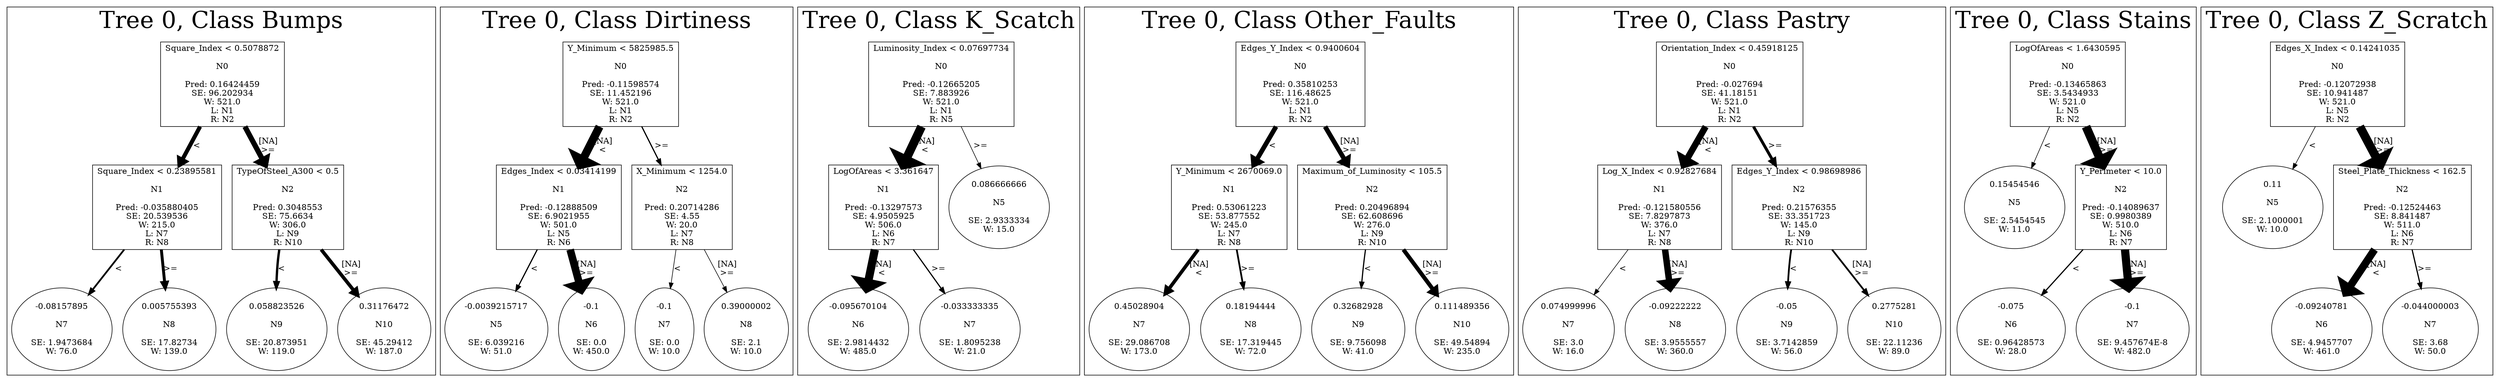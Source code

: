 /*
Generated by:
    http://https://github.com/h2oai/h2o-3/tree/master/h2o-genmodel/src/main/java/hex/genmodel/tools/PrintMojo.java
*/

/*
On a mac:

$ brew install graphviz
$ dot -Tpng file.gv -o file.png
$ open file.png
*/

digraph G {

subgraph cluster_0 {
/* Nodes */

/* Level 0 */
{
"SG_0_Node_0" [shape=box, fontsize=14, label="Square_Index < 0.5078872\n\nN0\n\nPred: 0.16424459\nSE: 96.202934\nW: 521.0\nL: N1\nR: N2"]
}

/* Level 1 */
{
"SG_0_Node_1" [shape=box, fontsize=14, label="Square_Index < 0.23895581\n\nN1\n\nPred: -0.035880405\nSE: 20.539536\nW: 215.0\nL: N7\nR: N8"]
"SG_0_Node_2" [shape=box, fontsize=14, label="TypeOfSteel_A300 < 0.5\n\nN2\n\nPred: 0.3048553\nSE: 75.6634\nW: 306.0\nL: N9\nR: N10"]
}

/* Level 2 */
{
"SG_0_Node_7" [fontsize=14, label="-0.08157895\n\nN7\n\nSE: 1.9473684\nW: 76.0"]
"SG_0_Node_8" [fontsize=14, label="0.005755393\n\nN8\n\nSE: 17.82734\nW: 139.0"]
"SG_0_Node_9" [fontsize=14, label="0.058823526\n\nN9\n\nSE: 20.873951\nW: 119.0"]
"SG_0_Node_10" [fontsize=14, label="0.31176472\n\nN10\n\nSE: 45.29412\nW: 187.0"]
}

/* Edges */
"SG_0_Node_0" -> "SG_0_Node_1" [penwidth=7,fontsize=14, label="<
"]
"SG_0_Node_0" -> "SG_0_Node_2" [penwidth=9,fontsize=14, label="[NA]
>=
"]
"SG_0_Node_2" -> "SG_0_Node_9" [penwidth=4,fontsize=14, label="<
"]
"SG_0_Node_2" -> "SG_0_Node_10" [penwidth=6,fontsize=14, label="[NA]
>=
"]
"SG_0_Node_1" -> "SG_0_Node_7" [penwidth=3,fontsize=14, label="<
"]
"SG_0_Node_1" -> "SG_0_Node_8" [penwidth=5,fontsize=14, label=">=
"]

fontsize=40
label="Tree 0, Class Bumps"
}

subgraph cluster_1 {
/* Nodes */

/* Level 0 */
{
"SG_1_Node_0" [shape=box, fontsize=14, label="Y_Minimum < 5825985.5\n\nN0\n\nPred: -0.11598574\nSE: 11.452196\nW: 521.0\nL: N1\nR: N2"]
}

/* Level 1 */
{
"SG_1_Node_1" [shape=box, fontsize=14, label="Edges_Index < 0.03414199\n\nN1\n\nPred: -0.12888509\nSE: 6.9021955\nW: 501.0\nL: N5\nR: N6"]
"SG_1_Node_2" [shape=box, fontsize=14, label="X_Minimum < 1254.0\n\nN2\n\nPred: 0.20714286\nSE: 4.55\nW: 20.0\nL: N7\nR: N8"]
}

/* Level 2 */
{
"SG_1_Node_5" [fontsize=14, label="-0.0039215717\n\nN5\n\nSE: 6.039216\nW: 51.0"]
"SG_1_Node_6" [fontsize=14, label="-0.1\n\nN6\n\nSE: 0.0\nW: 450.0"]
"SG_1_Node_7" [fontsize=14, label="-0.1\n\nN7\n\nSE: 0.0\nW: 10.0"]
"SG_1_Node_8" [fontsize=14, label="0.39000002\n\nN8\n\nSE: 2.1\nW: 10.0"]
}

/* Edges */
"SG_1_Node_0" -> "SG_1_Node_1" [penwidth=14,fontsize=14, label="[NA]
<
"]
"SG_1_Node_0" -> "SG_1_Node_2" [penwidth=2,fontsize=14, label=">=
"]
"SG_1_Node_2" -> "SG_1_Node_7" [penwidth=1,fontsize=14, label="<
"]
"SG_1_Node_2" -> "SG_1_Node_8" [penwidth=1,fontsize=14, label="[NA]
>=
"]
"SG_1_Node_1" -> "SG_1_Node_5" [penwidth=2,fontsize=14, label="<
"]
"SG_1_Node_1" -> "SG_1_Node_6" [penwidth=13,fontsize=14, label="[NA]
>=
"]

fontsize=40
label="Tree 0, Class Dirtiness"
}

subgraph cluster_2 {
/* Nodes */

/* Level 0 */
{
"SG_2_Node_0" [shape=box, fontsize=14, label="Luminosity_Index < 0.07697734\n\nN0\n\nPred: -0.12665205\nSE: 7.883926\nW: 521.0\nL: N1\nR: N5"]
}

/* Level 1 */
{
"SG_2_Node_1" [shape=box, fontsize=14, label="LogOfAreas < 3.361647\n\nN1\n\nPred: -0.13297573\nSE: 4.9505925\nW: 506.0\nL: N6\nR: N7"]
"SG_2_Node_5" [fontsize=14, label="0.086666666\n\nN5\n\nSE: 2.9333334\nW: 15.0"]
}

/* Level 2 */
{
"SG_2_Node_6" [fontsize=14, label="-0.095670104\n\nN6\n\nSE: 2.9814432\nW: 485.0"]
"SG_2_Node_7" [fontsize=14, label="-0.033333335\n\nN7\n\nSE: 1.8095238\nW: 21.0"]
}

/* Edges */
"SG_2_Node_0" -> "SG_2_Node_1" [penwidth=15,fontsize=14, label="[NA]
<
"]
"SG_2_Node_0" -> "SG_2_Node_5" [penwidth=1,fontsize=14, label=">=
"]
"SG_2_Node_1" -> "SG_2_Node_6" [penwidth=14,fontsize=14, label="[NA]
<
"]
"SG_2_Node_1" -> "SG_2_Node_7" [penwidth=2,fontsize=14, label=">=
"]

fontsize=40
label="Tree 0, Class K_Scatch"
}

subgraph cluster_3 {
/* Nodes */

/* Level 0 */
{
"SG_3_Node_0" [shape=box, fontsize=14, label="Edges_Y_Index < 0.9400604\n\nN0\n\nPred: 0.35810253\nSE: 116.48625\nW: 521.0\nL: N1\nR: N2"]
}

/* Level 1 */
{
"SG_3_Node_1" [shape=box, fontsize=14, label="Y_Minimum < 2670069.0\n\nN1\n\nPred: 0.53061223\nSE: 53.877552\nW: 245.0\nL: N7\nR: N8"]
"SG_3_Node_2" [shape=box, fontsize=14, label="Maximum_of_Luminosity < 105.5\n\nN2\n\nPred: 0.20496894\nSE: 62.608696\nW: 276.0\nL: N9\nR: N10"]
}

/* Level 2 */
{
"SG_3_Node_7" [fontsize=14, label="0.45028904\n\nN7\n\nSE: 29.086708\nW: 173.0"]
"SG_3_Node_8" [fontsize=14, label="0.18194444\n\nN8\n\nSE: 17.319445\nW: 72.0"]
"SG_3_Node_9" [fontsize=14, label="0.32682928\n\nN9\n\nSE: 9.756098\nW: 41.0"]
"SG_3_Node_10" [fontsize=14, label="0.111489356\n\nN10\n\nSE: 49.54894\nW: 235.0"]
}

/* Edges */
"SG_3_Node_0" -> "SG_3_Node_1" [penwidth=8,fontsize=14, label="<
"]
"SG_3_Node_0" -> "SG_3_Node_2" [penwidth=8,fontsize=14, label="[NA]
>=
"]
"SG_3_Node_2" -> "SG_3_Node_9" [penwidth=2,fontsize=14, label="<
"]
"SG_3_Node_2" -> "SG_3_Node_10" [penwidth=7,fontsize=14, label="[NA]
>=
"]
"SG_3_Node_1" -> "SG_3_Node_7" [penwidth=6,fontsize=14, label="[NA]
<
"]
"SG_3_Node_1" -> "SG_3_Node_8" [penwidth=3,fontsize=14, label=">=
"]

fontsize=40
label="Tree 0, Class Other_Faults"
}

subgraph cluster_4 {
/* Nodes */

/* Level 0 */
{
"SG_4_Node_0" [shape=box, fontsize=14, label="Orientation_Index < 0.45918125\n\nN0\n\nPred: -0.027694\nSE: 41.18151\nW: 521.0\nL: N1\nR: N2"]
}

/* Level 1 */
{
"SG_4_Node_1" [shape=box, fontsize=14, label="Log_X_Index < 0.92827684\n\nN1\n\nPred: -0.121580556\nSE: 7.8297873\nW: 376.0\nL: N7\nR: N8"]
"SG_4_Node_2" [shape=box, fontsize=14, label="Edges_Y_Index < 0.98698986\n\nN2\n\nPred: 0.21576355\nSE: 33.351723\nW: 145.0\nL: N9\nR: N10"]
}

/* Level 2 */
{
"SG_4_Node_7" [fontsize=14, label="0.074999996\n\nN7\n\nSE: 3.0\nW: 16.0"]
"SG_4_Node_8" [fontsize=14, label="-0.09222222\n\nN8\n\nSE: 3.9555557\nW: 360.0"]
"SG_4_Node_9" [fontsize=14, label="-0.05\n\nN9\n\nSE: 3.7142859\nW: 56.0"]
"SG_4_Node_10" [fontsize=14, label="0.2775281\n\nN10\n\nSE: 22.11236\nW: 89.0"]
}

/* Edges */
"SG_4_Node_0" -> "SG_4_Node_1" [penwidth=11,fontsize=14, label="[NA]
<
"]
"SG_4_Node_0" -> "SG_4_Node_2" [penwidth=5,fontsize=14, label=">=
"]
"SG_4_Node_2" -> "SG_4_Node_9" [penwidth=3,fontsize=14, label="<
"]
"SG_4_Node_2" -> "SG_4_Node_10" [penwidth=3,fontsize=14, label="[NA]
>=
"]
"SG_4_Node_1" -> "SG_4_Node_7" [penwidth=1,fontsize=14, label="<
"]
"SG_4_Node_1" -> "SG_4_Node_8" [penwidth=11,fontsize=14, label="[NA]
>=
"]

fontsize=40
label="Tree 0, Class Pastry"
}

subgraph cluster_5 {
/* Nodes */

/* Level 0 */
{
"SG_5_Node_0" [shape=box, fontsize=14, label="LogOfAreas < 1.6430595\n\nN0\n\nPred: -0.13465863\nSE: 3.5434933\nW: 521.0\nL: N5\nR: N2"]
}

/* Level 1 */
{
"SG_5_Node_5" [fontsize=14, label="0.15454546\n\nN5\n\nSE: 2.5454545\nW: 11.0"]
"SG_5_Node_2" [shape=box, fontsize=14, label="Y_Perimeter < 10.0\n\nN2\n\nPred: -0.14089637\nSE: 0.9980389\nW: 510.0\nL: N6\nR: N7"]
}

/* Level 2 */
{
"SG_5_Node_6" [fontsize=14, label="-0.075\n\nN6\n\nSE: 0.96428573\nW: 28.0"]
"SG_5_Node_7" [fontsize=14, label="-0.1\n\nN7\n\nSE: 9.457674E-8\nW: 482.0"]
}

/* Edges */
"SG_5_Node_0" -> "SG_5_Node_5" [penwidth=1,fontsize=14, label="<
"]
"SG_5_Node_0" -> "SG_5_Node_2" [penwidth=15,fontsize=14, label="[NA]
>=
"]
"SG_5_Node_2" -> "SG_5_Node_6" [penwidth=2,fontsize=14, label="<
"]
"SG_5_Node_2" -> "SG_5_Node_7" [penwidth=14,fontsize=14, label="[NA]
>=
"]

fontsize=40
label="Tree 0, Class Stains"
}

subgraph cluster_6 {
/* Nodes */

/* Level 0 */
{
"SG_6_Node_0" [shape=box, fontsize=14, label="Edges_X_Index < 0.14241035\n\nN0\n\nPred: -0.12072938\nSE: 10.941487\nW: 521.0\nL: N5\nR: N2"]
}

/* Level 1 */
{
"SG_6_Node_5" [fontsize=14, label="0.11\n\nN5\n\nSE: 2.1000001\nW: 10.0"]
"SG_6_Node_2" [shape=box, fontsize=14, label="Steel_Plate_Thickness < 162.5\n\nN2\n\nPred: -0.12524463\nSE: 8.841487\nW: 511.0\nL: N6\nR: N7"]
}

/* Level 2 */
{
"SG_6_Node_6" [fontsize=14, label="-0.09240781\n\nN6\n\nSE: 4.9457707\nW: 461.0"]
"SG_6_Node_7" [fontsize=14, label="-0.044000003\n\nN7\n\nSE: 3.68\nW: 50.0"]
}

/* Edges */
"SG_6_Node_0" -> "SG_6_Node_5" [penwidth=1,fontsize=14, label="<
"]
"SG_6_Node_0" -> "SG_6_Node_2" [penwidth=15,fontsize=14, label="[NA]
>=
"]
"SG_6_Node_2" -> "SG_6_Node_6" [penwidth=13,fontsize=14, label="[NA]
<
"]
"SG_6_Node_2" -> "SG_6_Node_7" [penwidth=2,fontsize=14, label=">=
"]

fontsize=40
label="Tree 0, Class Z_Scratch"
}

}

